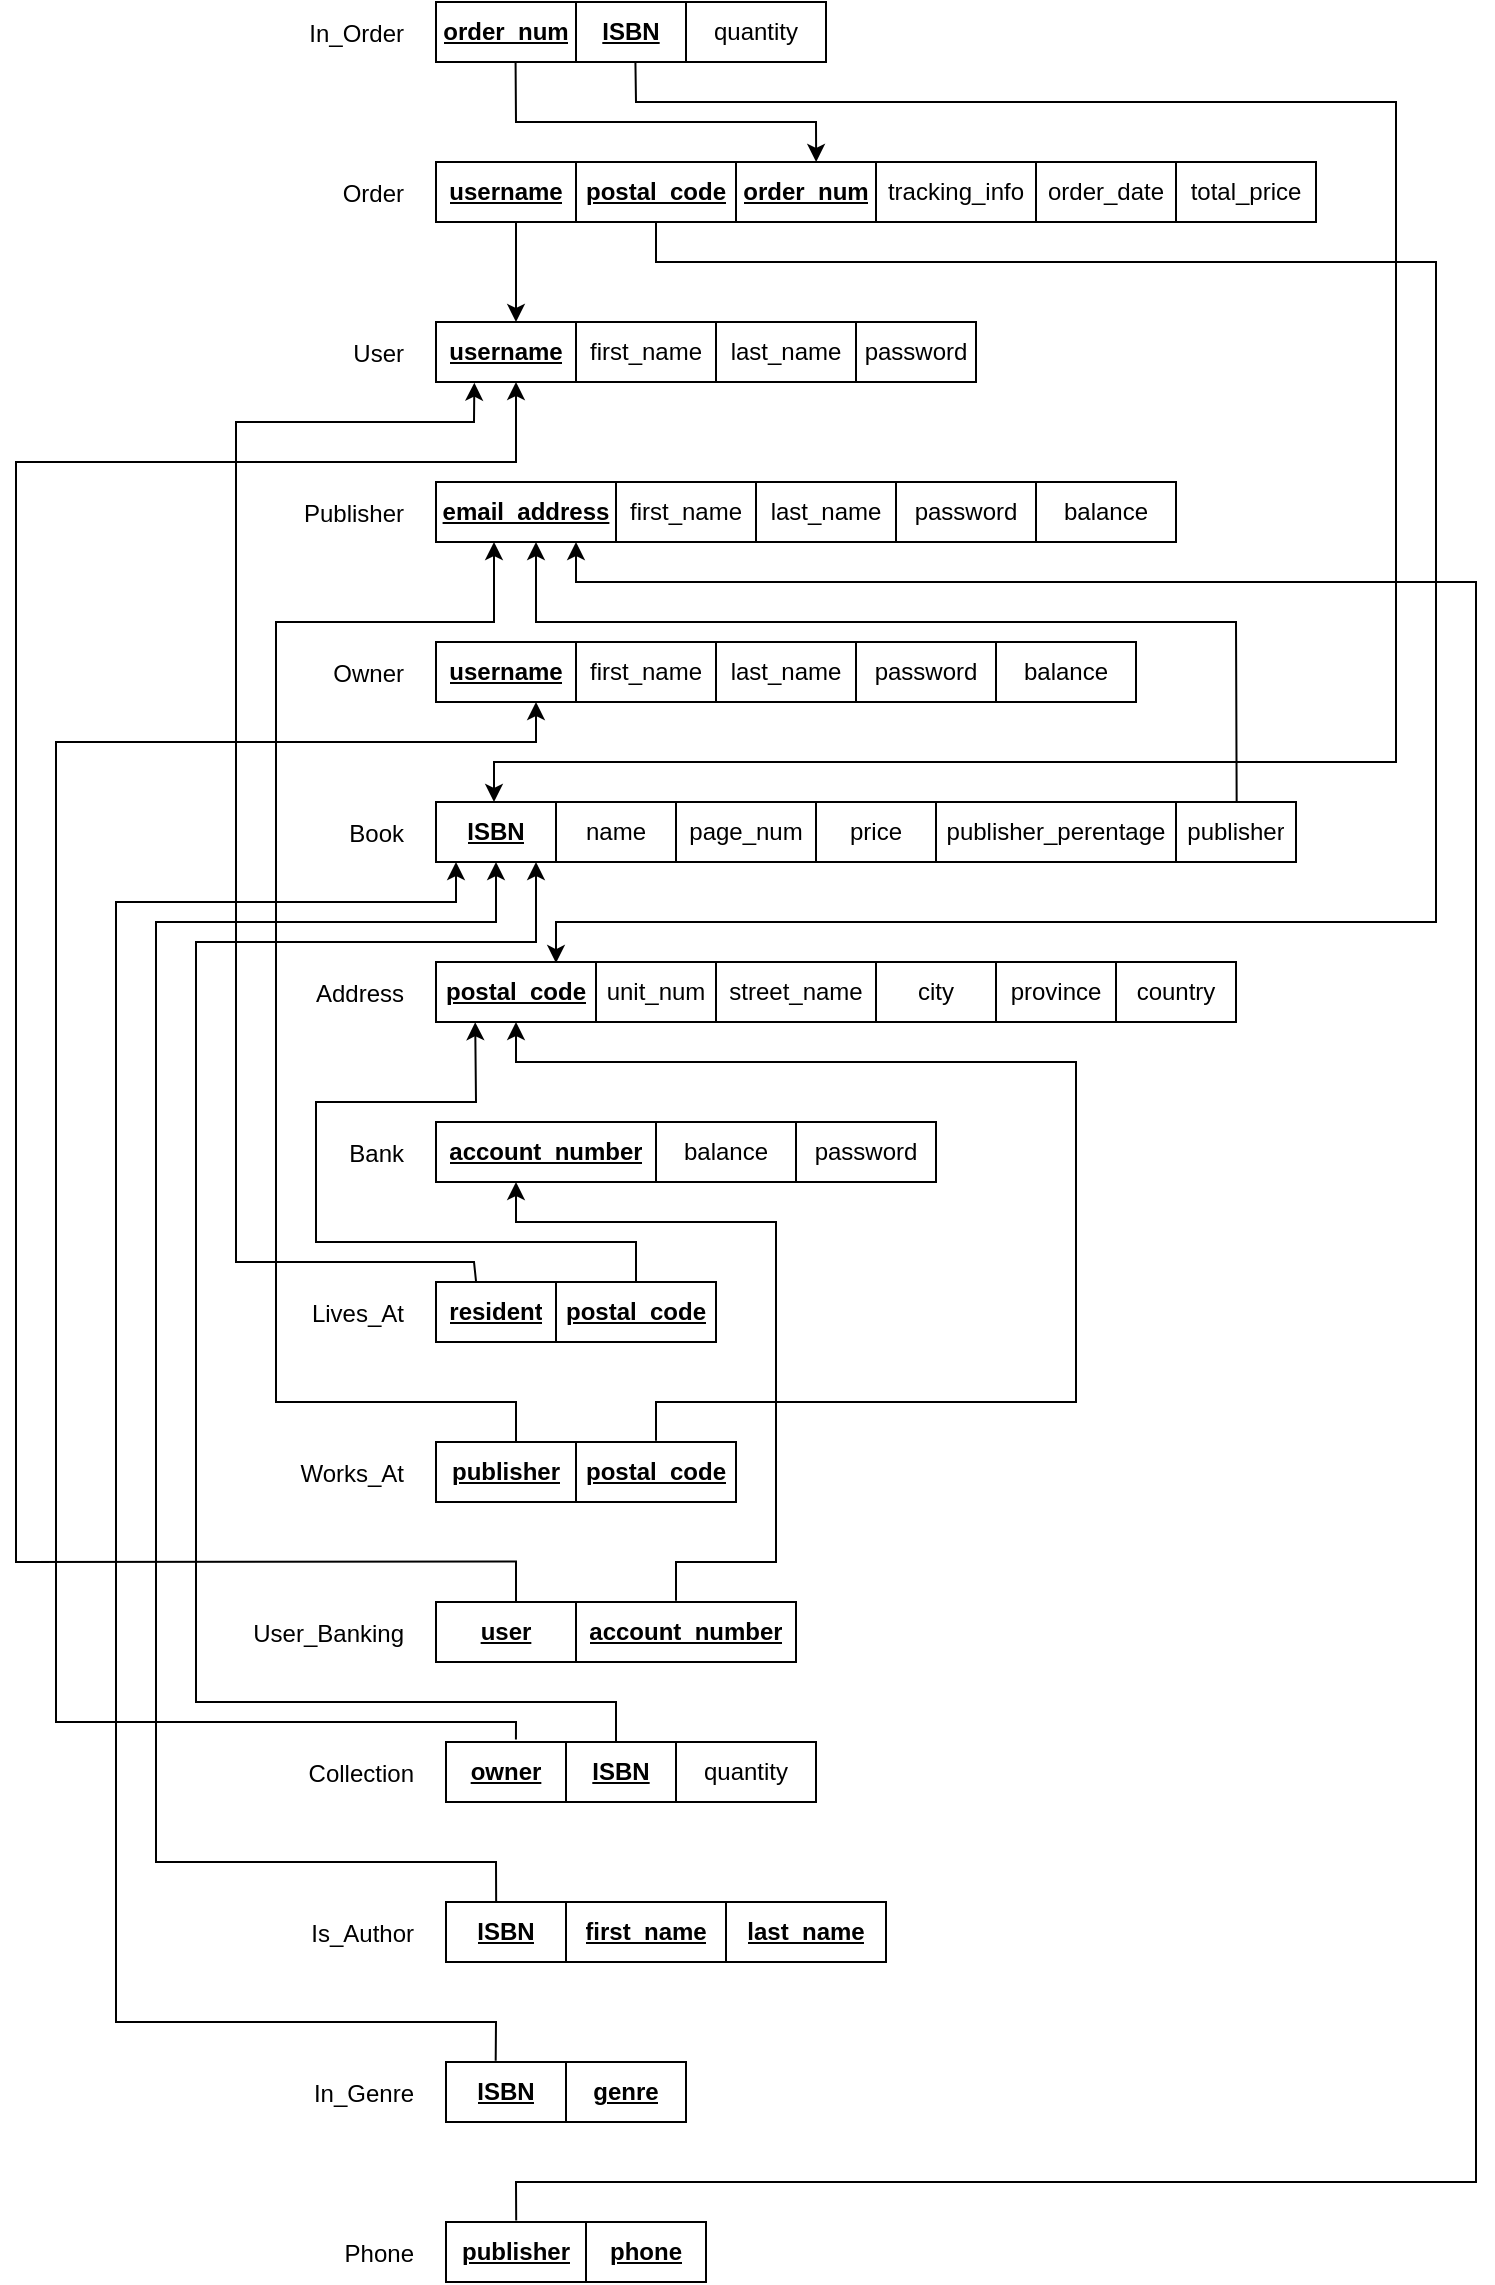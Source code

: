 <mxfile>
    <diagram id="jiKTqEj73TqJAjSK4cSG" name="Page-1">
        <mxGraphModel dx="991" dy="764" grid="1" gridSize="10" guides="1" tooltips="1" connect="1" arrows="1" fold="1" page="1" pageScale="1" pageWidth="850" pageHeight="1100" math="0" shadow="0">
            <root>
                <mxCell id="0"/>
                <mxCell id="1" parent="0"/>
                <mxCell id="2" value="" style="shape=table;html=1;whiteSpace=wrap;startSize=0;container=1;collapsible=0;childLayout=tableLayout;" parent="1" vertex="1">
                    <mxGeometry x="280" y="210" width="270" height="30" as="geometry"/>
                </mxCell>
                <mxCell id="3" value="" style="shape=partialRectangle;html=1;whiteSpace=wrap;collapsible=0;dropTarget=0;pointerEvents=0;fillColor=none;top=0;left=0;bottom=0;right=0;points=[[0,0.5],[1,0.5]];portConstraint=eastwest;" parent="2" vertex="1">
                    <mxGeometry width="270" height="30" as="geometry"/>
                </mxCell>
                <mxCell id="4" value="&lt;b&gt;username&lt;/b&gt;" style="shape=partialRectangle;html=1;whiteSpace=wrap;connectable=0;fillColor=none;top=0;left=0;bottom=0;right=0;overflow=hidden;pointerEvents=1;fontStyle=4" parent="3" vertex="1">
                    <mxGeometry width="70" height="30" as="geometry">
                        <mxRectangle width="70" height="30" as="alternateBounds"/>
                    </mxGeometry>
                </mxCell>
                <mxCell id="19" value="first_name" style="shape=partialRectangle;html=1;whiteSpace=wrap;connectable=0;fillColor=none;top=0;left=0;bottom=0;right=0;overflow=hidden;pointerEvents=1;" parent="3" vertex="1">
                    <mxGeometry x="70" width="70" height="30" as="geometry">
                        <mxRectangle width="70" height="30" as="alternateBounds"/>
                    </mxGeometry>
                </mxCell>
                <mxCell id="5" value="last_name" style="shape=partialRectangle;html=1;whiteSpace=wrap;connectable=0;fillColor=none;top=0;left=0;bottom=0;right=0;overflow=hidden;pointerEvents=1;" parent="3" vertex="1">
                    <mxGeometry x="140" width="70" height="30" as="geometry">
                        <mxRectangle width="70" height="30" as="alternateBounds"/>
                    </mxGeometry>
                </mxCell>
                <mxCell id="6" value="password" style="shape=partialRectangle;html=1;whiteSpace=wrap;connectable=0;fillColor=none;top=0;left=0;bottom=0;right=0;overflow=hidden;pointerEvents=1;" parent="3" vertex="1">
                    <mxGeometry x="210" width="60" height="30" as="geometry">
                        <mxRectangle width="60" height="30" as="alternateBounds"/>
                    </mxGeometry>
                </mxCell>
                <mxCell id="25" value="User" style="text;strokeColor=none;fillColor=none;align=right;verticalAlign=middle;spacingLeft=4;spacingRight=4;overflow=hidden;points=[[0,0.5],[1,0.5]];portConstraint=eastwest;rotatable=0;" parent="1" vertex="1">
                    <mxGeometry x="190" y="210" width="80" height="30" as="geometry"/>
                </mxCell>
                <mxCell id="26" value="" style="shape=table;html=1;whiteSpace=wrap;startSize=0;container=1;collapsible=0;childLayout=tableLayout;" parent="1" vertex="1">
                    <mxGeometry x="280" y="290" width="370" height="30" as="geometry"/>
                </mxCell>
                <mxCell id="27" value="" style="shape=partialRectangle;html=1;whiteSpace=wrap;collapsible=0;dropTarget=0;pointerEvents=0;fillColor=none;top=0;left=0;bottom=0;right=0;points=[[0,0.5],[1,0.5]];portConstraint=eastwest;" parent="26" vertex="1">
                    <mxGeometry width="370" height="30" as="geometry"/>
                </mxCell>
                <mxCell id="28" value="&lt;b&gt;email_address&lt;/b&gt;" style="shape=partialRectangle;html=1;whiteSpace=wrap;connectable=0;fillColor=none;top=0;left=0;bottom=0;right=0;overflow=hidden;pointerEvents=1;fontStyle=4" parent="27" vertex="1">
                    <mxGeometry width="90" height="30" as="geometry">
                        <mxRectangle width="90" height="30" as="alternateBounds"/>
                    </mxGeometry>
                </mxCell>
                <mxCell id="29" value="first_name" style="shape=partialRectangle;html=1;whiteSpace=wrap;connectable=0;fillColor=none;top=0;left=0;bottom=0;right=0;overflow=hidden;pointerEvents=1;" parent="27" vertex="1">
                    <mxGeometry x="90" width="70" height="30" as="geometry">
                        <mxRectangle width="70" height="30" as="alternateBounds"/>
                    </mxGeometry>
                </mxCell>
                <mxCell id="30" value="last_name" style="shape=partialRectangle;html=1;whiteSpace=wrap;connectable=0;fillColor=none;top=0;left=0;bottom=0;right=0;overflow=hidden;pointerEvents=1;" parent="27" vertex="1">
                    <mxGeometry x="160" width="70" height="30" as="geometry">
                        <mxRectangle width="70" height="30" as="alternateBounds"/>
                    </mxGeometry>
                </mxCell>
                <mxCell id="185" value="password" style="shape=partialRectangle;html=1;whiteSpace=wrap;connectable=0;fillColor=none;top=0;left=0;bottom=0;right=0;overflow=hidden;pointerEvents=1;" vertex="1" parent="27">
                    <mxGeometry x="230" width="70" height="30" as="geometry">
                        <mxRectangle width="70" height="30" as="alternateBounds"/>
                    </mxGeometry>
                </mxCell>
                <mxCell id="187" value="balance" style="shape=partialRectangle;html=1;whiteSpace=wrap;connectable=0;fillColor=none;top=0;left=0;bottom=0;right=0;overflow=hidden;pointerEvents=1;" vertex="1" parent="27">
                    <mxGeometry x="300" width="70" height="30" as="geometry">
                        <mxRectangle width="70" height="30" as="alternateBounds"/>
                    </mxGeometry>
                </mxCell>
                <mxCell id="32" value="Publisher" style="text;strokeColor=none;fillColor=none;align=right;verticalAlign=middle;spacingLeft=4;spacingRight=4;overflow=hidden;points=[[0,0.5],[1,0.5]];portConstraint=eastwest;rotatable=0;" parent="1" vertex="1">
                    <mxGeometry x="190" y="290" width="80" height="30" as="geometry"/>
                </mxCell>
                <mxCell id="33" value="" style="shape=table;html=1;whiteSpace=wrap;startSize=0;container=1;collapsible=0;childLayout=tableLayout;" parent="1" vertex="1">
                    <mxGeometry x="280" y="370" width="350" height="30" as="geometry"/>
                </mxCell>
                <mxCell id="34" value="" style="shape=partialRectangle;html=1;whiteSpace=wrap;collapsible=0;dropTarget=0;pointerEvents=0;fillColor=none;top=0;left=0;bottom=0;right=0;points=[[0,0.5],[1,0.5]];portConstraint=eastwest;" parent="33" vertex="1">
                    <mxGeometry width="350" height="30" as="geometry"/>
                </mxCell>
                <mxCell id="35" value="&lt;b&gt;username&lt;/b&gt;" style="shape=partialRectangle;html=1;whiteSpace=wrap;connectable=0;fillColor=none;top=0;left=0;bottom=0;right=0;overflow=hidden;pointerEvents=1;fontStyle=4" parent="34" vertex="1">
                    <mxGeometry width="70" height="30" as="geometry">
                        <mxRectangle width="70" height="30" as="alternateBounds"/>
                    </mxGeometry>
                </mxCell>
                <mxCell id="36" value="first_name" style="shape=partialRectangle;html=1;whiteSpace=wrap;connectable=0;fillColor=none;top=0;left=0;bottom=0;right=0;overflow=hidden;pointerEvents=1;" parent="34" vertex="1">
                    <mxGeometry x="70" width="70" height="30" as="geometry">
                        <mxRectangle width="70" height="30" as="alternateBounds"/>
                    </mxGeometry>
                </mxCell>
                <mxCell id="37" value="last_name" style="shape=partialRectangle;html=1;whiteSpace=wrap;connectable=0;fillColor=none;top=0;left=0;bottom=0;right=0;overflow=hidden;pointerEvents=1;" parent="34" vertex="1">
                    <mxGeometry x="140" width="70" height="30" as="geometry">
                        <mxRectangle width="70" height="30" as="alternateBounds"/>
                    </mxGeometry>
                </mxCell>
                <mxCell id="186" value="password" style="shape=partialRectangle;html=1;whiteSpace=wrap;connectable=0;fillColor=none;top=0;left=0;bottom=0;right=0;overflow=hidden;pointerEvents=1;" vertex="1" parent="34">
                    <mxGeometry x="210" width="70" height="30" as="geometry">
                        <mxRectangle width="70" height="30" as="alternateBounds"/>
                    </mxGeometry>
                </mxCell>
                <mxCell id="188" value="balance" style="shape=partialRectangle;html=1;whiteSpace=wrap;connectable=0;fillColor=none;top=0;left=0;bottom=0;right=0;overflow=hidden;pointerEvents=1;" vertex="1" parent="34">
                    <mxGeometry x="280" width="70" height="30" as="geometry">
                        <mxRectangle width="70" height="30" as="alternateBounds"/>
                    </mxGeometry>
                </mxCell>
                <mxCell id="38" value="Owner" style="text;strokeColor=none;fillColor=none;align=right;verticalAlign=middle;spacingLeft=4;spacingRight=4;overflow=hidden;points=[[0,0.5],[1,0.5]];portConstraint=eastwest;rotatable=0;" parent="1" vertex="1">
                    <mxGeometry x="190" y="370" width="80" height="30" as="geometry"/>
                </mxCell>
                <mxCell id="39" value="" style="shape=table;html=1;whiteSpace=wrap;startSize=0;container=1;collapsible=0;childLayout=tableLayout;" parent="1" vertex="1">
                    <mxGeometry x="280" y="450" width="430" height="30" as="geometry"/>
                </mxCell>
                <mxCell id="40" value="" style="shape=partialRectangle;html=1;whiteSpace=wrap;collapsible=0;dropTarget=0;pointerEvents=0;fillColor=none;top=0;left=0;bottom=0;right=0;points=[[0,0.5],[1,0.5]];portConstraint=eastwest;" parent="39" vertex="1">
                    <mxGeometry width="430" height="30" as="geometry"/>
                </mxCell>
                <mxCell id="41" value="&lt;b&gt;ISBN&lt;/b&gt;" style="shape=partialRectangle;html=1;whiteSpace=wrap;connectable=0;fillColor=none;top=0;left=0;bottom=0;right=0;overflow=hidden;pointerEvents=1;fontStyle=4" parent="40" vertex="1">
                    <mxGeometry width="60" height="30" as="geometry">
                        <mxRectangle width="60" height="30" as="alternateBounds"/>
                    </mxGeometry>
                </mxCell>
                <mxCell id="42" value="name" style="shape=partialRectangle;html=1;whiteSpace=wrap;connectable=0;fillColor=none;top=0;left=0;bottom=0;right=0;overflow=hidden;pointerEvents=1;" parent="40" vertex="1">
                    <mxGeometry x="60" width="60" height="30" as="geometry">
                        <mxRectangle width="60" height="30" as="alternateBounds"/>
                    </mxGeometry>
                </mxCell>
                <mxCell id="43" value="page_num" style="shape=partialRectangle;html=1;whiteSpace=wrap;connectable=0;fillColor=none;top=0;left=0;bottom=0;right=0;overflow=hidden;pointerEvents=1;" parent="40" vertex="1">
                    <mxGeometry x="120" width="70" height="30" as="geometry">
                        <mxRectangle width="70" height="30" as="alternateBounds"/>
                    </mxGeometry>
                </mxCell>
                <mxCell id="44" value="price" style="shape=partialRectangle;html=1;whiteSpace=wrap;connectable=0;fillColor=none;top=0;left=0;bottom=0;right=0;overflow=hidden;pointerEvents=1;" parent="40" vertex="1">
                    <mxGeometry x="190" width="60" height="30" as="geometry">
                        <mxRectangle width="60" height="30" as="alternateBounds"/>
                    </mxGeometry>
                </mxCell>
                <mxCell id="46" value="publisher_perentage" style="shape=partialRectangle;html=1;whiteSpace=wrap;connectable=0;fillColor=none;top=0;left=0;bottom=0;right=0;overflow=hidden;pointerEvents=1;" parent="40" vertex="1">
                    <mxGeometry x="250" width="120" height="30" as="geometry">
                        <mxRectangle width="120" height="30" as="alternateBounds"/>
                    </mxGeometry>
                </mxCell>
                <mxCell id="71" value="publisher" style="shape=partialRectangle;html=1;whiteSpace=wrap;connectable=0;fillColor=none;top=0;left=0;bottom=0;right=0;overflow=hidden;pointerEvents=1;" parent="40" vertex="1">
                    <mxGeometry x="370" width="60" height="30" as="geometry">
                        <mxRectangle width="60" height="30" as="alternateBounds"/>
                    </mxGeometry>
                </mxCell>
                <mxCell id="45" value="Book" style="text;strokeColor=none;fillColor=none;align=right;verticalAlign=middle;spacingLeft=4;spacingRight=4;overflow=hidden;points=[[0,0.5],[1,0.5]];portConstraint=eastwest;rotatable=0;" parent="1" vertex="1">
                    <mxGeometry x="190" y="450" width="80" height="30" as="geometry"/>
                </mxCell>
                <mxCell id="47" value="" style="shape=table;html=1;whiteSpace=wrap;startSize=0;container=1;collapsible=0;childLayout=tableLayout;" parent="1" vertex="1">
                    <mxGeometry x="280" y="530" width="400" height="30" as="geometry"/>
                </mxCell>
                <mxCell id="48" value="" style="shape=partialRectangle;html=1;whiteSpace=wrap;collapsible=0;dropTarget=0;pointerEvents=0;fillColor=none;top=0;left=0;bottom=0;right=0;points=[[0,0.5],[1,0.5]];portConstraint=eastwest;" parent="47" vertex="1">
                    <mxGeometry width="400" height="30" as="geometry"/>
                </mxCell>
                <mxCell id="49" value="&lt;b&gt;postal_code&lt;/b&gt;" style="shape=partialRectangle;html=1;whiteSpace=wrap;connectable=0;fillColor=none;top=0;left=0;bottom=0;right=0;overflow=hidden;pointerEvents=1;fontStyle=4" parent="48" vertex="1">
                    <mxGeometry width="80" height="30" as="geometry">
                        <mxRectangle width="80" height="30" as="alternateBounds"/>
                    </mxGeometry>
                </mxCell>
                <mxCell id="50" value="unit_num" style="shape=partialRectangle;html=1;whiteSpace=wrap;connectable=0;fillColor=none;top=0;left=0;bottom=0;right=0;overflow=hidden;pointerEvents=1;" parent="48" vertex="1">
                    <mxGeometry x="80" width="60" height="30" as="geometry">
                        <mxRectangle width="60" height="30" as="alternateBounds"/>
                    </mxGeometry>
                </mxCell>
                <mxCell id="51" value="street_name" style="shape=partialRectangle;html=1;whiteSpace=wrap;connectable=0;fillColor=none;top=0;left=0;bottom=0;right=0;overflow=hidden;pointerEvents=1;" parent="48" vertex="1">
                    <mxGeometry x="140" width="80" height="30" as="geometry">
                        <mxRectangle width="80" height="30" as="alternateBounds"/>
                    </mxGeometry>
                </mxCell>
                <mxCell id="52" value="city" style="shape=partialRectangle;html=1;whiteSpace=wrap;connectable=0;fillColor=none;top=0;left=0;bottom=0;right=0;overflow=hidden;pointerEvents=1;" parent="48" vertex="1">
                    <mxGeometry x="220" width="60" height="30" as="geometry">
                        <mxRectangle width="60" height="30" as="alternateBounds"/>
                    </mxGeometry>
                </mxCell>
                <mxCell id="53" value="province" style="shape=partialRectangle;html=1;whiteSpace=wrap;connectable=0;fillColor=none;top=0;left=0;bottom=0;right=0;overflow=hidden;pointerEvents=1;" parent="48" vertex="1">
                    <mxGeometry x="280" width="60" height="30" as="geometry">
                        <mxRectangle width="60" height="30" as="alternateBounds"/>
                    </mxGeometry>
                </mxCell>
                <mxCell id="55" value="country" style="shape=partialRectangle;html=1;whiteSpace=wrap;connectable=0;fillColor=none;top=0;left=0;bottom=0;right=0;overflow=hidden;pointerEvents=1;" parent="48" vertex="1">
                    <mxGeometry x="340" width="60" height="30" as="geometry">
                        <mxRectangle width="60" height="30" as="alternateBounds"/>
                    </mxGeometry>
                </mxCell>
                <mxCell id="54" value="Address" style="text;strokeColor=none;fillColor=none;align=right;verticalAlign=middle;spacingLeft=4;spacingRight=4;overflow=hidden;points=[[0,0.5],[1,0.5]];portConstraint=eastwest;rotatable=0;" parent="1" vertex="1">
                    <mxGeometry x="190" y="530" width="80" height="30" as="geometry"/>
                </mxCell>
                <mxCell id="61" value="" style="shape=table;html=1;whiteSpace=wrap;startSize=0;container=1;collapsible=0;childLayout=tableLayout;" parent="1" vertex="1">
                    <mxGeometry x="280" y="610" width="250" height="30" as="geometry"/>
                </mxCell>
                <mxCell id="62" value="" style="shape=partialRectangle;html=1;whiteSpace=wrap;collapsible=0;dropTarget=0;pointerEvents=0;fillColor=none;top=0;left=0;bottom=0;right=0;points=[[0,0.5],[1,0.5]];portConstraint=eastwest;" parent="61" vertex="1">
                    <mxGeometry width="250" height="30" as="geometry"/>
                </mxCell>
                <mxCell id="63" value="&lt;b&gt;account_number&lt;/b&gt;" style="shape=partialRectangle;html=1;whiteSpace=wrap;connectable=0;fillColor=none;top=0;left=0;bottom=0;right=0;overflow=hidden;pointerEvents=1;fontStyle=4" parent="62" vertex="1">
                    <mxGeometry width="110" height="30" as="geometry">
                        <mxRectangle width="110" height="30" as="alternateBounds"/>
                    </mxGeometry>
                </mxCell>
                <mxCell id="64" value="balance" style="shape=partialRectangle;html=1;whiteSpace=wrap;connectable=0;fillColor=none;top=0;left=0;bottom=0;right=0;overflow=hidden;pointerEvents=1;" parent="62" vertex="1">
                    <mxGeometry x="110" width="70" height="30" as="geometry">
                        <mxRectangle width="70" height="30" as="alternateBounds"/>
                    </mxGeometry>
                </mxCell>
                <mxCell id="65" value="password" style="shape=partialRectangle;html=1;whiteSpace=wrap;connectable=0;fillColor=none;top=0;left=0;bottom=0;right=0;overflow=hidden;pointerEvents=1;" parent="62" vertex="1">
                    <mxGeometry x="180" width="70" height="30" as="geometry">
                        <mxRectangle width="70" height="30" as="alternateBounds"/>
                    </mxGeometry>
                </mxCell>
                <mxCell id="66" value="Bank" style="text;strokeColor=none;fillColor=none;align=right;verticalAlign=middle;spacingLeft=4;spacingRight=4;overflow=hidden;points=[[0,0.5],[1,0.5]];portConstraint=eastwest;rotatable=0;" parent="1" vertex="1">
                    <mxGeometry x="190" y="610" width="80" height="30" as="geometry"/>
                </mxCell>
                <mxCell id="72" value="" style="endArrow=classic;html=1;rounded=0;exitX=0.931;exitY=-0.011;exitDx=0;exitDy=0;exitPerimeter=0;" parent="1" source="40" edge="1">
                    <mxGeometry width="50" height="50" relative="1" as="geometry">
                        <mxPoint x="665.15" y="460" as="sourcePoint"/>
                        <mxPoint x="330" y="320" as="targetPoint"/>
                        <Array as="points">
                            <mxPoint x="680" y="360"/>
                            <mxPoint x="330" y="360"/>
                        </Array>
                    </mxGeometry>
                </mxCell>
                <mxCell id="73" value="" style="shape=table;html=1;whiteSpace=wrap;startSize=0;container=1;collapsible=0;childLayout=tableLayout;" parent="1" vertex="1">
                    <mxGeometry x="280" y="690" width="140" height="30" as="geometry"/>
                </mxCell>
                <mxCell id="74" value="" style="shape=partialRectangle;html=1;whiteSpace=wrap;collapsible=0;dropTarget=0;pointerEvents=0;fillColor=none;top=0;left=0;bottom=0;right=0;points=[[0,0.5],[1,0.5]];portConstraint=eastwest;" parent="73" vertex="1">
                    <mxGeometry width="140" height="30" as="geometry"/>
                </mxCell>
                <mxCell id="75" value="&lt;b&gt;resident&lt;/b&gt;" style="shape=partialRectangle;html=1;whiteSpace=wrap;connectable=0;fillColor=none;top=0;left=0;bottom=0;right=0;overflow=hidden;pointerEvents=1;fontStyle=4" parent="74" vertex="1">
                    <mxGeometry width="60" height="30" as="geometry">
                        <mxRectangle width="60" height="30" as="alternateBounds"/>
                    </mxGeometry>
                </mxCell>
                <mxCell id="76" value="&lt;u&gt;&lt;b&gt;postal_code&lt;/b&gt;&lt;/u&gt;" style="shape=partialRectangle;html=1;whiteSpace=wrap;connectable=0;fillColor=none;top=0;left=0;bottom=0;right=0;overflow=hidden;pointerEvents=1;" parent="74" vertex="1">
                    <mxGeometry x="60" width="80" height="30" as="geometry">
                        <mxRectangle width="80" height="30" as="alternateBounds"/>
                    </mxGeometry>
                </mxCell>
                <mxCell id="78" value="Lives_At" style="text;strokeColor=none;fillColor=none;align=right;verticalAlign=middle;spacingLeft=4;spacingRight=4;overflow=hidden;points=[[0,0.5],[1,0.5]];portConstraint=eastwest;rotatable=0;" parent="1" vertex="1">
                    <mxGeometry x="190" y="690" width="80" height="30" as="geometry"/>
                </mxCell>
                <mxCell id="80" value="" style="endArrow=classic;html=1;rounded=0;entryX=0.071;entryY=1.011;entryDx=0;entryDy=0;entryPerimeter=0;" parent="1" target="3" edge="1">
                    <mxGeometry width="50" height="50" relative="1" as="geometry">
                        <mxPoint x="300" y="689.49" as="sourcePoint"/>
                        <mxPoint x="300" y="320" as="targetPoint"/>
                        <Array as="points">
                            <mxPoint x="299" y="680"/>
                            <mxPoint x="180" y="680"/>
                            <mxPoint x="180" y="260"/>
                            <mxPoint x="299" y="260"/>
                        </Array>
                    </mxGeometry>
                </mxCell>
                <mxCell id="81" value="" style="endArrow=classic;html=1;rounded=0;entryX=0.049;entryY=1.004;entryDx=0;entryDy=0;entryPerimeter=0;" parent="1" target="48" edge="1">
                    <mxGeometry width="50" height="50" relative="1" as="geometry">
                        <mxPoint x="380" y="689.49" as="sourcePoint"/>
                        <mxPoint x="330" y="560" as="targetPoint"/>
                        <Array as="points">
                            <mxPoint x="380" y="670"/>
                            <mxPoint x="220" y="670"/>
                            <mxPoint x="220" y="600"/>
                            <mxPoint x="300" y="600"/>
                        </Array>
                    </mxGeometry>
                </mxCell>
                <mxCell id="82" value="" style="shape=table;html=1;whiteSpace=wrap;startSize=0;container=1;collapsible=0;childLayout=tableLayout;" parent="1" vertex="1">
                    <mxGeometry x="285" y="920" width="185" height="30" as="geometry"/>
                </mxCell>
                <mxCell id="83" value="" style="shape=partialRectangle;html=1;whiteSpace=wrap;collapsible=0;dropTarget=0;pointerEvents=0;fillColor=none;top=0;left=0;bottom=0;right=0;points=[[0,0.5],[1,0.5]];portConstraint=eastwest;" parent="82" vertex="1">
                    <mxGeometry width="185" height="30" as="geometry"/>
                </mxCell>
                <mxCell id="84" value="&lt;b&gt;owner&lt;/b&gt;" style="shape=partialRectangle;html=1;whiteSpace=wrap;connectable=0;fillColor=none;top=0;left=0;bottom=0;right=0;overflow=hidden;pointerEvents=1;fontStyle=4" parent="83" vertex="1">
                    <mxGeometry width="60" height="30" as="geometry">
                        <mxRectangle width="60" height="30" as="alternateBounds"/>
                    </mxGeometry>
                </mxCell>
                <mxCell id="85" value="&lt;b&gt;&lt;u&gt;ISBN&lt;/u&gt;&lt;/b&gt;" style="shape=partialRectangle;html=1;whiteSpace=wrap;connectable=0;fillColor=none;top=0;left=0;bottom=0;right=0;overflow=hidden;pointerEvents=1;" parent="83" vertex="1">
                    <mxGeometry x="60" width="55" height="30" as="geometry">
                        <mxRectangle width="55" height="30" as="alternateBounds"/>
                    </mxGeometry>
                </mxCell>
                <mxCell id="86" value="quantity" style="shape=partialRectangle;html=1;whiteSpace=wrap;connectable=0;fillColor=none;top=0;left=0;bottom=0;right=0;overflow=hidden;pointerEvents=1;" parent="83" vertex="1">
                    <mxGeometry x="115" width="70" height="30" as="geometry">
                        <mxRectangle width="70" height="30" as="alternateBounds"/>
                    </mxGeometry>
                </mxCell>
                <mxCell id="88" value="Collection" style="text;strokeColor=none;fillColor=none;align=right;verticalAlign=middle;spacingLeft=4;spacingRight=4;overflow=hidden;points=[[0,0.5],[1,0.5]];portConstraint=eastwest;rotatable=0;" parent="1" vertex="1">
                    <mxGeometry x="195" y="920" width="80" height="30" as="geometry"/>
                </mxCell>
                <mxCell id="90" value="" style="endArrow=classic;html=1;rounded=0;exitX=0.189;exitY=-0.042;exitDx=0;exitDy=0;exitPerimeter=0;" parent="1" source="83" edge="1">
                    <mxGeometry width="50" height="50" relative="1" as="geometry">
                        <mxPoint x="320.0" y="769.16" as="sourcePoint"/>
                        <mxPoint x="330" y="400" as="targetPoint"/>
                        <Array as="points">
                            <mxPoint x="320" y="910"/>
                            <mxPoint x="90" y="910"/>
                            <mxPoint x="90" y="420"/>
                            <mxPoint x="330" y="420"/>
                        </Array>
                    </mxGeometry>
                </mxCell>
                <mxCell id="91" value="" style="endArrow=classic;html=1;rounded=0;" parent="1" edge="1">
                    <mxGeometry width="50" height="50" relative="1" as="geometry">
                        <mxPoint x="370" y="920" as="sourcePoint"/>
                        <mxPoint x="330" y="480" as="targetPoint"/>
                        <Array as="points">
                            <mxPoint x="370" y="900"/>
                            <mxPoint x="160" y="900"/>
                            <mxPoint x="160" y="520"/>
                            <mxPoint x="330" y="520"/>
                        </Array>
                    </mxGeometry>
                </mxCell>
                <mxCell id="92" value="" style="shape=table;html=1;whiteSpace=wrap;startSize=0;container=1;collapsible=0;childLayout=tableLayout;" parent="1" vertex="1">
                    <mxGeometry x="280" y="130" width="440" height="30" as="geometry"/>
                </mxCell>
                <mxCell id="93" value="" style="shape=partialRectangle;html=1;whiteSpace=wrap;collapsible=0;dropTarget=0;pointerEvents=0;fillColor=none;top=0;left=0;bottom=0;right=0;points=[[0,0.5],[1,0.5]];portConstraint=eastwest;" parent="92" vertex="1">
                    <mxGeometry width="440" height="30" as="geometry"/>
                </mxCell>
                <mxCell id="94" value="&lt;b&gt;username&lt;/b&gt;" style="shape=partialRectangle;html=1;whiteSpace=wrap;connectable=0;fillColor=none;top=0;left=0;bottom=0;right=0;overflow=hidden;pointerEvents=1;fontStyle=4" parent="93" vertex="1">
                    <mxGeometry width="70" height="30" as="geometry">
                        <mxRectangle width="70" height="30" as="alternateBounds"/>
                    </mxGeometry>
                </mxCell>
                <mxCell id="173" value="&lt;b&gt;postal_code&lt;/b&gt;" style="shape=partialRectangle;html=1;whiteSpace=wrap;connectable=0;fillColor=none;top=0;left=0;bottom=0;right=0;overflow=hidden;pointerEvents=1;fontStyle=4" parent="93" vertex="1">
                    <mxGeometry x="70" width="80" height="30" as="geometry">
                        <mxRectangle width="80" height="30" as="alternateBounds"/>
                    </mxGeometry>
                </mxCell>
                <mxCell id="96" value="&lt;u&gt;&lt;b&gt;order_num&lt;/b&gt;&lt;/u&gt;" style="shape=partialRectangle;html=1;whiteSpace=wrap;connectable=0;fillColor=none;top=0;left=0;bottom=0;right=0;overflow=hidden;pointerEvents=1;" parent="93" vertex="1">
                    <mxGeometry x="150" width="70" height="30" as="geometry">
                        <mxRectangle width="70" height="30" as="alternateBounds"/>
                    </mxGeometry>
                </mxCell>
                <mxCell id="98" value="tracking_info" style="shape=partialRectangle;html=1;whiteSpace=wrap;connectable=0;fillColor=none;top=0;left=0;bottom=0;right=0;overflow=hidden;pointerEvents=1;" parent="93" vertex="1">
                    <mxGeometry x="220" width="80" height="30" as="geometry">
                        <mxRectangle width="80" height="30" as="alternateBounds"/>
                    </mxGeometry>
                </mxCell>
                <mxCell id="99" value="order_date" style="shape=partialRectangle;html=1;whiteSpace=wrap;connectable=0;fillColor=none;top=0;left=0;bottom=0;right=0;overflow=hidden;pointerEvents=1;" parent="93" vertex="1">
                    <mxGeometry x="300" width="70" height="30" as="geometry">
                        <mxRectangle width="70" height="30" as="alternateBounds"/>
                    </mxGeometry>
                </mxCell>
                <mxCell id="182" value="total_price" style="shape=partialRectangle;html=1;whiteSpace=wrap;connectable=0;fillColor=none;top=0;left=0;bottom=0;right=0;overflow=hidden;pointerEvents=1;" parent="93" vertex="1">
                    <mxGeometry x="370" width="70" height="30" as="geometry">
                        <mxRectangle width="70" height="30" as="alternateBounds"/>
                    </mxGeometry>
                </mxCell>
                <mxCell id="100" value="Order" style="text;strokeColor=none;fillColor=none;align=right;verticalAlign=middle;spacingLeft=4;spacingRight=4;overflow=hidden;points=[[0,0.5],[1,0.5]];portConstraint=eastwest;rotatable=0;" parent="1" vertex="1">
                    <mxGeometry x="190" y="130" width="80" height="30" as="geometry"/>
                </mxCell>
                <mxCell id="101" value="" style="endArrow=classic;html=1;rounded=0;" parent="1" edge="1">
                    <mxGeometry width="50" height="50" relative="1" as="geometry">
                        <mxPoint x="320" y="160" as="sourcePoint"/>
                        <mxPoint x="320" y="210" as="targetPoint"/>
                    </mxGeometry>
                </mxCell>
                <mxCell id="104" value="" style="shape=table;html=1;whiteSpace=wrap;startSize=0;container=1;collapsible=0;childLayout=tableLayout;" parent="1" vertex="1">
                    <mxGeometry x="285" y="1000" width="220" height="30" as="geometry"/>
                </mxCell>
                <mxCell id="105" value="" style="shape=partialRectangle;html=1;whiteSpace=wrap;collapsible=0;dropTarget=0;pointerEvents=0;fillColor=none;top=0;left=0;bottom=0;right=0;points=[[0,0.5],[1,0.5]];portConstraint=eastwest;" parent="104" vertex="1">
                    <mxGeometry width="220" height="30" as="geometry"/>
                </mxCell>
                <mxCell id="106" value="&lt;b&gt;ISBN&lt;/b&gt;" style="shape=partialRectangle;html=1;whiteSpace=wrap;connectable=0;fillColor=none;top=0;left=0;bottom=0;right=0;overflow=hidden;pointerEvents=1;fontStyle=4" parent="105" vertex="1">
                    <mxGeometry width="60" height="30" as="geometry">
                        <mxRectangle width="60" height="30" as="alternateBounds"/>
                    </mxGeometry>
                </mxCell>
                <mxCell id="107" value="&lt;u&gt;&lt;b&gt;first_name&lt;/b&gt;&lt;/u&gt;" style="shape=partialRectangle;html=1;whiteSpace=wrap;connectable=0;fillColor=none;top=0;left=0;bottom=0;right=0;overflow=hidden;pointerEvents=1;" parent="105" vertex="1">
                    <mxGeometry x="60" width="80" height="30" as="geometry">
                        <mxRectangle width="80" height="30" as="alternateBounds"/>
                    </mxGeometry>
                </mxCell>
                <mxCell id="109" value="&lt;b&gt;&lt;u&gt;last_name&lt;/u&gt;&lt;/b&gt;" style="shape=partialRectangle;html=1;whiteSpace=wrap;connectable=0;fillColor=none;top=0;left=0;bottom=0;right=0;overflow=hidden;pointerEvents=1;" parent="105" vertex="1">
                    <mxGeometry x="140" width="80" height="30" as="geometry">
                        <mxRectangle width="80" height="30" as="alternateBounds"/>
                    </mxGeometry>
                </mxCell>
                <mxCell id="108" value="Is_Author" style="text;strokeColor=none;fillColor=none;align=right;verticalAlign=middle;spacingLeft=4;spacingRight=4;overflow=hidden;points=[[0,0.5],[1,0.5]];portConstraint=eastwest;rotatable=0;" parent="1" vertex="1">
                    <mxGeometry x="195" y="1000" width="80" height="30" as="geometry"/>
                </mxCell>
                <mxCell id="115" value="" style="shape=table;html=1;whiteSpace=wrap;startSize=0;container=1;collapsible=0;childLayout=tableLayout;" parent="1" vertex="1">
                    <mxGeometry x="285" y="1080" width="120" height="30" as="geometry"/>
                </mxCell>
                <mxCell id="116" value="" style="shape=partialRectangle;html=1;whiteSpace=wrap;collapsible=0;dropTarget=0;pointerEvents=0;fillColor=none;top=0;left=0;bottom=0;right=0;points=[[0,0.5],[1,0.5]];portConstraint=eastwest;" parent="115" vertex="1">
                    <mxGeometry width="120" height="30" as="geometry"/>
                </mxCell>
                <mxCell id="117" value="&lt;b&gt;ISBN&lt;/b&gt;" style="shape=partialRectangle;html=1;whiteSpace=wrap;connectable=0;fillColor=none;top=0;left=0;bottom=0;right=0;overflow=hidden;pointerEvents=1;fontStyle=4" parent="116" vertex="1">
                    <mxGeometry width="60" height="30" as="geometry">
                        <mxRectangle width="60" height="30" as="alternateBounds"/>
                    </mxGeometry>
                </mxCell>
                <mxCell id="118" value="&lt;u&gt;&lt;b&gt;genre&lt;/b&gt;&lt;/u&gt;" style="shape=partialRectangle;html=1;whiteSpace=wrap;connectable=0;fillColor=none;top=0;left=0;bottom=0;right=0;overflow=hidden;pointerEvents=1;" parent="116" vertex="1">
                    <mxGeometry x="60" width="60" height="30" as="geometry">
                        <mxRectangle width="60" height="30" as="alternateBounds"/>
                    </mxGeometry>
                </mxCell>
                <mxCell id="120" value="In_Genre" style="text;strokeColor=none;fillColor=none;align=right;verticalAlign=middle;spacingLeft=4;spacingRight=4;overflow=hidden;points=[[0,0.5],[1,0.5]];portConstraint=eastwest;rotatable=0;" parent="1" vertex="1">
                    <mxGeometry x="195" y="1080" width="80" height="30" as="geometry"/>
                </mxCell>
                <mxCell id="121" value="" style="endArrow=classic;html=1;rounded=0;exitX=0.114;exitY=0.014;exitDx=0;exitDy=0;exitPerimeter=0;" parent="1" source="105" edge="1">
                    <mxGeometry width="50" height="50" relative="1" as="geometry">
                        <mxPoint x="310" y="850.0" as="sourcePoint"/>
                        <mxPoint x="310" y="480" as="targetPoint"/>
                        <Array as="points">
                            <mxPoint x="310" y="980"/>
                            <mxPoint x="140" y="980"/>
                            <mxPoint x="140" y="510"/>
                            <mxPoint x="310" y="510"/>
                        </Array>
                    </mxGeometry>
                </mxCell>
                <mxCell id="122" value="" style="endArrow=classic;html=1;rounded=0;exitX=0.207;exitY=-0.02;exitDx=0;exitDy=0;exitPerimeter=0;" parent="1" edge="1" source="116">
                    <mxGeometry width="50" height="50" relative="1" as="geometry">
                        <mxPoint x="310" y="1070" as="sourcePoint"/>
                        <mxPoint x="290" y="480" as="targetPoint"/>
                        <Array as="points">
                            <mxPoint x="310" y="1060"/>
                            <mxPoint x="120" y="1060"/>
                            <mxPoint x="120" y="500"/>
                            <mxPoint x="290" y="500"/>
                        </Array>
                    </mxGeometry>
                </mxCell>
                <mxCell id="123" value="" style="shape=table;html=1;whiteSpace=wrap;startSize=0;container=1;collapsible=0;childLayout=tableLayout;" parent="1" vertex="1">
                    <mxGeometry x="285" y="1160" width="130" height="30" as="geometry"/>
                </mxCell>
                <mxCell id="124" value="" style="shape=partialRectangle;html=1;whiteSpace=wrap;collapsible=0;dropTarget=0;pointerEvents=0;fillColor=none;top=0;left=0;bottom=0;right=0;points=[[0,0.5],[1,0.5]];portConstraint=eastwest;" parent="123" vertex="1">
                    <mxGeometry width="130" height="30" as="geometry"/>
                </mxCell>
                <mxCell id="125" value="&lt;b&gt;publisher&lt;/b&gt;" style="shape=partialRectangle;html=1;whiteSpace=wrap;connectable=0;fillColor=none;top=0;left=0;bottom=0;right=0;overflow=hidden;pointerEvents=1;fontStyle=4" parent="124" vertex="1">
                    <mxGeometry width="70" height="30" as="geometry">
                        <mxRectangle width="70" height="30" as="alternateBounds"/>
                    </mxGeometry>
                </mxCell>
                <mxCell id="126" value="&lt;b&gt;&lt;u&gt;phone&lt;/u&gt;&lt;/b&gt;" style="shape=partialRectangle;html=1;whiteSpace=wrap;connectable=0;fillColor=none;top=0;left=0;bottom=0;right=0;overflow=hidden;pointerEvents=1;" parent="124" vertex="1">
                    <mxGeometry x="70" width="60" height="30" as="geometry">
                        <mxRectangle width="60" height="30" as="alternateBounds"/>
                    </mxGeometry>
                </mxCell>
                <mxCell id="127" value="Phone" style="text;strokeColor=none;fillColor=none;align=right;verticalAlign=middle;spacingLeft=4;spacingRight=4;overflow=hidden;points=[[0,0.5],[1,0.5]];portConstraint=eastwest;rotatable=0;" parent="1" vertex="1">
                    <mxGeometry x="195" y="1160" width="80" height="30" as="geometry"/>
                </mxCell>
                <mxCell id="128" value="" style="endArrow=classic;html=1;rounded=0;exitX=0.27;exitY=-0.026;exitDx=0;exitDy=0;exitPerimeter=0;" parent="1" source="124" edge="1">
                    <mxGeometry width="50" height="50" relative="1" as="geometry">
                        <mxPoint x="320" y="1010" as="sourcePoint"/>
                        <mxPoint x="350" y="320" as="targetPoint"/>
                        <Array as="points">
                            <mxPoint x="320" y="1140"/>
                            <mxPoint x="800" y="1140"/>
                            <mxPoint x="800" y="340"/>
                            <mxPoint x="350" y="340"/>
                        </Array>
                    </mxGeometry>
                </mxCell>
                <mxCell id="134" value="" style="shape=table;html=1;whiteSpace=wrap;startSize=0;container=1;collapsible=0;childLayout=tableLayout;" parent="1" vertex="1">
                    <mxGeometry x="280" y="770" width="150" height="30" as="geometry"/>
                </mxCell>
                <mxCell id="135" value="" style="shape=partialRectangle;html=1;whiteSpace=wrap;collapsible=0;dropTarget=0;pointerEvents=0;fillColor=none;top=0;left=0;bottom=0;right=0;points=[[0,0.5],[1,0.5]];portConstraint=eastwest;" parent="134" vertex="1">
                    <mxGeometry width="150" height="30" as="geometry"/>
                </mxCell>
                <mxCell id="136" value="&lt;b&gt;publisher&lt;/b&gt;" style="shape=partialRectangle;html=1;whiteSpace=wrap;connectable=0;fillColor=none;top=0;left=0;bottom=0;right=0;overflow=hidden;pointerEvents=1;fontStyle=4" parent="135" vertex="1">
                    <mxGeometry width="70" height="30" as="geometry">
                        <mxRectangle width="70" height="30" as="alternateBounds"/>
                    </mxGeometry>
                </mxCell>
                <mxCell id="137" value="&lt;u&gt;&lt;b&gt;postal_code&lt;/b&gt;&lt;/u&gt;" style="shape=partialRectangle;html=1;whiteSpace=wrap;connectable=0;fillColor=none;top=0;left=0;bottom=0;right=0;overflow=hidden;pointerEvents=1;" parent="135" vertex="1">
                    <mxGeometry x="70" width="80" height="30" as="geometry">
                        <mxRectangle width="80" height="30" as="alternateBounds"/>
                    </mxGeometry>
                </mxCell>
                <mxCell id="138" value="Works_At" style="text;strokeColor=none;fillColor=none;align=right;verticalAlign=middle;spacingLeft=4;spacingRight=4;overflow=hidden;points=[[0,0.5],[1,0.5]];portConstraint=eastwest;rotatable=0;" parent="1" vertex="1">
                    <mxGeometry x="190" y="770" width="80" height="30" as="geometry"/>
                </mxCell>
                <mxCell id="144" value="" style="shape=table;html=1;whiteSpace=wrap;startSize=0;container=1;collapsible=0;childLayout=tableLayout;" parent="1" vertex="1">
                    <mxGeometry x="280" y="850" width="180" height="30" as="geometry"/>
                </mxCell>
                <mxCell id="145" value="" style="shape=partialRectangle;html=1;whiteSpace=wrap;collapsible=0;dropTarget=0;pointerEvents=0;fillColor=none;top=0;left=0;bottom=0;right=0;points=[[0,0.5],[1,0.5]];portConstraint=eastwest;" parent="144" vertex="1">
                    <mxGeometry width="180" height="30" as="geometry"/>
                </mxCell>
                <mxCell id="146" value="&lt;b&gt;user&lt;/b&gt;" style="shape=partialRectangle;html=1;whiteSpace=wrap;connectable=0;fillColor=none;top=0;left=0;bottom=0;right=0;overflow=hidden;pointerEvents=1;fontStyle=4" parent="145" vertex="1">
                    <mxGeometry width="70" height="30" as="geometry">
                        <mxRectangle width="70" height="30" as="alternateBounds"/>
                    </mxGeometry>
                </mxCell>
                <mxCell id="147" value="&lt;u&gt;&lt;b&gt;account_number&lt;/b&gt;&lt;/u&gt;" style="shape=partialRectangle;html=1;whiteSpace=wrap;connectable=0;fillColor=none;top=0;left=0;bottom=0;right=0;overflow=hidden;pointerEvents=1;" parent="145" vertex="1">
                    <mxGeometry x="70" width="110" height="30" as="geometry">
                        <mxRectangle width="110" height="30" as="alternateBounds"/>
                    </mxGeometry>
                </mxCell>
                <mxCell id="148" value="User_Banking" style="text;strokeColor=none;fillColor=none;align=right;verticalAlign=middle;spacingLeft=4;spacingRight=4;overflow=hidden;points=[[0,0.5],[1,0.5]];portConstraint=eastwest;rotatable=0;" parent="1" vertex="1">
                    <mxGeometry x="180" y="850" width="90" height="30" as="geometry"/>
                </mxCell>
                <mxCell id="164" value="" style="endArrow=classic;html=1;rounded=0;" parent="1" edge="1">
                    <mxGeometry width="50" height="50" relative="1" as="geometry">
                        <mxPoint x="320" y="769.97" as="sourcePoint"/>
                        <mxPoint x="309" y="320" as="targetPoint"/>
                        <Array as="points">
                            <mxPoint x="320" y="750"/>
                            <mxPoint x="200" y="750"/>
                            <mxPoint x="200" y="360"/>
                            <mxPoint x="309" y="360"/>
                        </Array>
                    </mxGeometry>
                </mxCell>
                <mxCell id="165" value="" style="endArrow=classic;html=1;rounded=0;" parent="1" edge="1">
                    <mxGeometry width="50" height="50" relative="1" as="geometry">
                        <mxPoint x="390" y="769.37" as="sourcePoint"/>
                        <mxPoint x="320" y="560" as="targetPoint"/>
                        <Array as="points">
                            <mxPoint x="390" y="750"/>
                            <mxPoint x="600" y="750"/>
                            <mxPoint x="600" y="580"/>
                            <mxPoint x="320" y="580"/>
                        </Array>
                    </mxGeometry>
                </mxCell>
                <mxCell id="166" value="" style="endArrow=classic;html=1;rounded=0;" parent="1" edge="1">
                    <mxGeometry width="50" height="50" relative="1" as="geometry">
                        <mxPoint x="320" y="850" as="sourcePoint"/>
                        <mxPoint x="320" y="240" as="targetPoint"/>
                        <Array as="points">
                            <mxPoint x="320" y="829.7"/>
                            <mxPoint x="70" y="830"/>
                            <mxPoint x="70" y="280"/>
                            <mxPoint x="320" y="280"/>
                        </Array>
                    </mxGeometry>
                </mxCell>
                <mxCell id="167" value="" style="endArrow=classic;html=1;rounded=0;" parent="1" edge="1">
                    <mxGeometry width="50" height="50" relative="1" as="geometry">
                        <mxPoint x="400" y="849.37" as="sourcePoint"/>
                        <mxPoint x="320" y="640" as="targetPoint"/>
                        <Array as="points">
                            <mxPoint x="400" y="830"/>
                            <mxPoint x="450" y="830"/>
                            <mxPoint x="450" y="660"/>
                            <mxPoint x="320" y="660"/>
                        </Array>
                    </mxGeometry>
                </mxCell>
                <mxCell id="174" value="" style="endArrow=classic;html=1;rounded=0;entryX=0.15;entryY=0.017;entryDx=0;entryDy=0;entryPerimeter=0;" parent="1" target="48" edge="1">
                    <mxGeometry width="50" height="50" relative="1" as="geometry">
                        <mxPoint x="390" y="160" as="sourcePoint"/>
                        <mxPoint x="390" y="210" as="targetPoint"/>
                        <Array as="points">
                            <mxPoint x="390" y="180"/>
                            <mxPoint x="780" y="180"/>
                            <mxPoint x="780" y="510"/>
                            <mxPoint x="340" y="510"/>
                        </Array>
                    </mxGeometry>
                </mxCell>
                <mxCell id="175" value="" style="shape=table;html=1;whiteSpace=wrap;startSize=0;container=1;collapsible=0;childLayout=tableLayout;" parent="1" vertex="1">
                    <mxGeometry x="280" y="50" width="195" height="30.0" as="geometry"/>
                </mxCell>
                <mxCell id="176" value="" style="shape=partialRectangle;html=1;whiteSpace=wrap;collapsible=0;dropTarget=0;pointerEvents=0;fillColor=none;top=0;left=0;bottom=0;right=0;points=[[0,0.5],[1,0.5]];portConstraint=eastwest;" parent="175" vertex="1">
                    <mxGeometry width="195" height="30" as="geometry"/>
                </mxCell>
                <mxCell id="177" value="&lt;b&gt;order_num&lt;/b&gt;" style="shape=partialRectangle;html=1;whiteSpace=wrap;connectable=0;fillColor=none;top=0;left=0;bottom=0;right=0;overflow=hidden;pointerEvents=1;fontStyle=4" parent="176" vertex="1">
                    <mxGeometry width="70" height="30" as="geometry">
                        <mxRectangle width="70" height="30" as="alternateBounds"/>
                    </mxGeometry>
                </mxCell>
                <mxCell id="178" value="&lt;b&gt;&lt;u&gt;ISBN&lt;/u&gt;&lt;/b&gt;" style="shape=partialRectangle;html=1;whiteSpace=wrap;connectable=0;fillColor=none;top=0;left=0;bottom=0;right=0;overflow=hidden;pointerEvents=1;" parent="176" vertex="1">
                    <mxGeometry x="70" width="55" height="30" as="geometry">
                        <mxRectangle width="55" height="30" as="alternateBounds"/>
                    </mxGeometry>
                </mxCell>
                <mxCell id="179" value="quantity" style="shape=partialRectangle;html=1;whiteSpace=wrap;connectable=0;fillColor=none;top=0;left=0;bottom=0;right=0;overflow=hidden;pointerEvents=1;" parent="176" vertex="1">
                    <mxGeometry x="125" width="70" height="30" as="geometry">
                        <mxRectangle width="70" height="30" as="alternateBounds"/>
                    </mxGeometry>
                </mxCell>
                <mxCell id="180" value="In_Order" style="text;strokeColor=none;fillColor=none;align=right;verticalAlign=middle;spacingLeft=4;spacingRight=4;overflow=hidden;points=[[0,0.5],[1,0.5]];portConstraint=eastwest;rotatable=0;" parent="1" vertex="1">
                    <mxGeometry x="190" y="50" width="80" height="30" as="geometry"/>
                </mxCell>
                <mxCell id="183" value="" style="endArrow=classic;html=1;rounded=0;entryX=0.432;entryY=0;entryDx=0;entryDy=0;entryPerimeter=0;exitX=0.204;exitY=0.984;exitDx=0;exitDy=0;exitPerimeter=0;" parent="1" source="176" target="93" edge="1">
                    <mxGeometry width="50" height="50" relative="1" as="geometry">
                        <mxPoint x="318" y="80" as="sourcePoint"/>
                        <mxPoint x="330" y="220.0" as="targetPoint"/>
                        <Array as="points">
                            <mxPoint x="320" y="110"/>
                            <mxPoint x="470" y="110"/>
                        </Array>
                    </mxGeometry>
                </mxCell>
                <mxCell id="184" value="" style="endArrow=classic;html=1;rounded=0;exitX=0.204;exitY=0.984;exitDx=0;exitDy=0;exitPerimeter=0;" parent="1" edge="1">
                    <mxGeometry width="50" height="50" relative="1" as="geometry">
                        <mxPoint x="379.7" y="79.52" as="sourcePoint"/>
                        <mxPoint x="309" y="450" as="targetPoint"/>
                        <Array as="points">
                            <mxPoint x="380" y="100"/>
                            <mxPoint x="760" y="100"/>
                            <mxPoint x="760" y="430"/>
                            <mxPoint x="309" y="430"/>
                        </Array>
                    </mxGeometry>
                </mxCell>
            </root>
        </mxGraphModel>
    </diagram>
</mxfile>